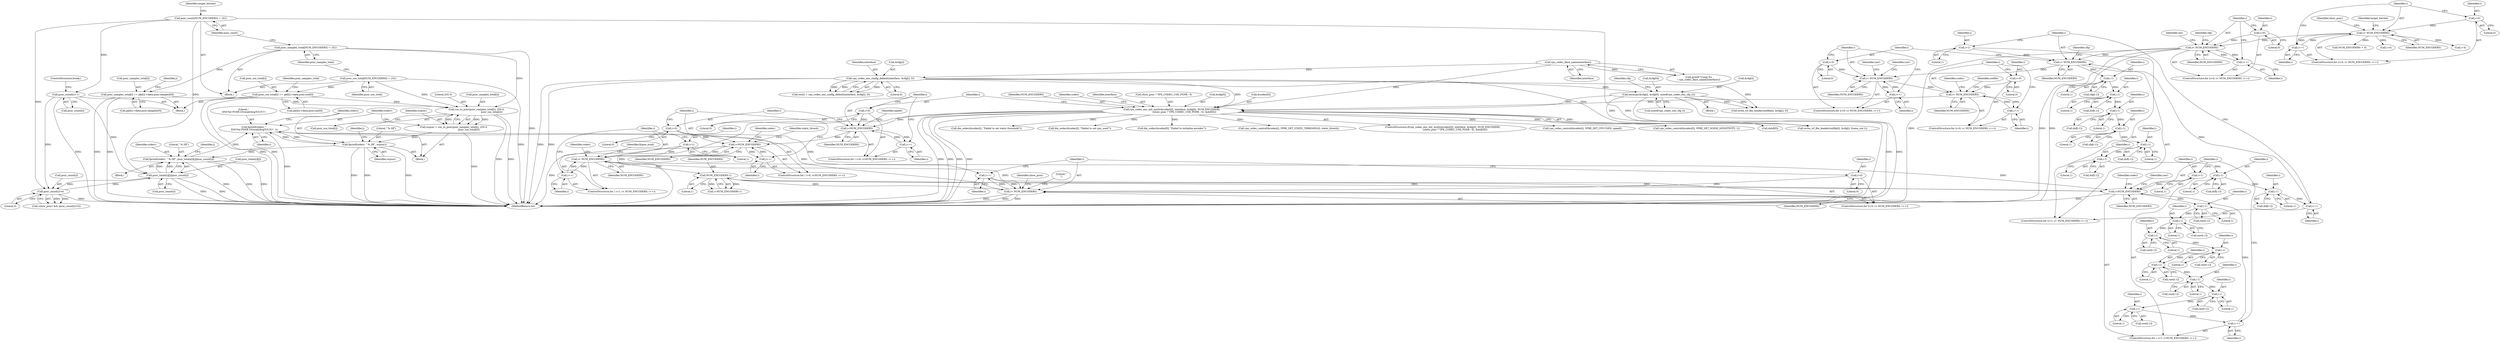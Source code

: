 digraph "0_Android_5a9753fca56f0eeb9f61e342b2fccffc364f9426_22@API" {
"1001216" [label="(Call,fprintf(stderr, \"\n ENC%d PSNR (Overall/Avg/Y/U/V)\", i))"];
"1001220" [label="(Call,fprintf(stderr, \" %.3lf\", ovpsnr))"];
"1001216" [label="(Call,fprintf(stderr, \"\n ENC%d PSNR (Overall/Avg/Y/U/V)\", i))"];
"1001234" [label="(Call,fprintf(stderr, \" %.3lf\", psnr_totals[i][j]/psnr_count[i]))"];
"1001237" [label="(Call,psnr_totals[i][j]/psnr_count[i])"];
"1001198" [label="(Call,psnr_count[i]>0)"];
"1000172" [label="(Call,psnr_count[NUM_ENCODERS] = {0})"];
"1001140" [label="(Call,psnr_count[i]++)"];
"1001189" [label="(Call,i< NUM_ENCODERS)"];
"1001192" [label="(Call,i++)"];
"1001186" [label="(Call,i=0)"];
"1000817" [label="(Call,i< NUM_ENCODERS)"];
"1000814" [label="(Call,i=1)"];
"1000820" [label="(Call,i++)"];
"1000775" [label="(Call,i<NUM_ENCODERS)"];
"1000772" [label="(Call,i=0)"];
"1000778" [label="(Call,i++)"];
"1000746" [label="(Call,i<NUM_ENCODERS)"];
"1000743" [label="(Call,i=0)"];
"1000749" [label="(Call,i++)"];
"1000717" [label="(Call,vpx_codec_enc_init_multi(&codec[0], interface, &cfg[0], NUM_ENCODERS,\n                                 (show_psnr ? VPX_CODEC_USE_PSNR : 0), &dsf[0]))"];
"1000315" [label="(Call,vpx_codec_enc_config_default(interface, &cfg[i], 0))"];
"1000197" [label="(Call,vpx_codec_iface_name(interface))"];
"1000491" [label="(Call,memcpy(&cfg[i], &cfg[0], sizeof(vpx_codec_enc_cfg_t)))"];
"1000698" [label="(Call,i< NUM_ENCODERS)"];
"1000695" [label="(Call,i=0)"];
"1000701" [label="(Call,i++)"];
"1000637" [label="(Call,i< NUM_ENCODERS)"];
"1000640" [label="(Call,i++)"];
"1000634" [label="(Call,i=0)"];
"1000485" [label="(Call,i< NUM_ENCODERS)"];
"1000488" [label="(Call,i++)"];
"1000601" [label="(Call,i-1)"];
"1000586" [label="(Call,i-1)"];
"1000570" [label="(Call,i-1)"];
"1000562" [label="(Call,i-1)"];
"1000555" [label="(Call,i-1)"];
"1000542" [label="(Call,i-1)"];
"1000534" [label="(Call,i-1)"];
"1000527" [label="(Call,i-1)"];
"1000482" [label="(Call,i=1)"];
"1000305" [label="(Call,i< NUM_ENCODERS)"];
"1000308" [label="(Call,i++)"];
"1000302" [label="(Call,i=0)"];
"1000253" [label="(Call,i< NUM_ENCODERS)"];
"1000250" [label="(Call,i=0)"];
"1000256" [label="(Call,i++)"];
"1001024" [label="(Call,NUM_ENCODERS-1)"];
"1000870" [label="(Call,i<NUM_ENCODERS)"];
"1000873" [label="(Call,i++)"];
"1000941" [label="(Call,i-1)"];
"1000934" [label="(Call,i-1)"];
"1000926" [label="(Call,i-1)"];
"1000917" [label="(Call,i-1)"];
"1000908" [label="(Call,i-1)"];
"1000899" [label="(Call,i-1)"];
"1000890" [label="(Call,i-1)"];
"1000881" [label="(Call,i-1)"];
"1000867" [label="(Call,i=1)"];
"1001206" [label="(Call,ovpsnr = sse_to_psnr(psnr_samples_total[i], 255.0,\n                                        psnr_sse_total[i]))"];
"1001208" [label="(Call,sse_to_psnr(psnr_samples_total[i], 255.0,\n                                        psnr_sse_total[i]))"];
"1000167" [label="(Call,psnr_samples_total[NUM_ENCODERS] = {0})"];
"1001115" [label="(Call,psnr_samples_total[i] += pkt[i]->data.psnr.samples[0])"];
"1001100" [label="(Call,psnr_sse_total[i] += pkt[i]->data.psnr.sse[0])"];
"1000164" [label="(Call,psnr_sse_total[NUM_ENCODERS] = {0})"];
"1000481" [label="(ControlStructure,for (i=1; i< NUM_ENCODERS; i++))"];
"1000783" [label="(Identifier,static_thresh)"];
"1000303" [label="(Identifier,i)"];
"1001144" [label="(ControlStructure,break;)"];
"1000637" [label="(Call,i< NUM_ENCODERS)"];
"1000869" [label="(Literal,1)"];
"1000754" [label="(Identifier,speed)"];
"1001236" [label="(Literal,\" %.3lf\")"];
"1000707" [label="(Call,write_ivf_file_header(outfile[i], &cfg[i], 0))"];
"1000870" [label="(Call,i<NUM_ENCODERS)"];
"1000195" [label="(Call,printf(\"Using %s\n\",vpx_codec_iface_name(interface)))"];
"1000305" [label="(Call,i< NUM_ENCODERS)"];
"1001238" [label="(Call,psnr_totals[i][j])"];
"1000816" [label="(Literal,1)"];
"1001101" [label="(Call,psnr_sse_total[i])"];
"1001206" [label="(Call,ovpsnr = sse_to_psnr(psnr_samples_total[i], 255.0,\n                                        psnr_sse_total[i]))"];
"1000747" [label="(Identifier,i)"];
"1000164" [label="(Call,psnr_sse_total[NUM_ENCODERS] = {0})"];
"1000705" [label="(Identifier,outfile)"];
"1000927" [label="(Identifier,i)"];
"1000492" [label="(Call,&cfg[i])"];
"1000603" [label="(Literal,1)"];
"1000897" [label="(Call,raw[i-1])"];
"1000919" [label="(Literal,1)"];
"1000765" [label="(Call,die_codec(&codec[i], \"Failed to set cpu_used\"))"];
"1000943" [label="(Literal,1)"];
"1000572" [label="(Literal,1)"];
"1001190" [label="(Identifier,i)"];
"1000315" [label="(Call,vpx_codec_enc_config_default(interface, &cfg[i], 0))"];
"1000936" [label="(Literal,1)"];
"1001192" [label="(Call,i++)"];
"1000135" [label="(Block,)"];
"1000827" [label="(Identifier,codec)"];
"1001233" [label="(Block,)"];
"1000868" [label="(Identifier,i)"];
"1000640" [label="(Call,i++)"];
"1000918" [label="(Identifier,i)"];
"1000636" [label="(Literal,0)"];
"1001191" [label="(Identifier,NUM_ENCODERS)"];
"1001185" [label="(ControlStructure,for (i=0; i< NUM_ENCODERS; i++))"];
"1000483" [label="(Identifier,i)"];
"1000776" [label="(Identifier,i)"];
"1000588" [label="(Literal,1)"];
"1001193" [label="(Identifier,i)"];
"1000867" [label="(Call,i=1)"];
"1000939" [label="(Call,raw[i-1])"];
"1000176" [label="(Identifier,target_bitrate)"];
"1000774" [label="(Literal,0)"];
"1000599" [label="(Call,dsf[i-1])"];
"1000308" [label="(Call,i++)"];
"1001025" [label="(Identifier,NUM_ENCODERS)"];
"1000746" [label="(Call,i<NUM_ENCODERS)"];
"1001213" [label="(Call,psnr_sse_total[i])"];
"1000587" [label="(Identifier,i)"];
"1000638" [label="(Identifier,i)"];
"1000563" [label="(Identifier,i)"];
"1000292" [label="(Identifier,show_psnr)"];
"1001219" [label="(Identifier,i)"];
"1000883" [label="(Literal,1)"];
"1001116" [label="(Call,psnr_samples_total[i])"];
"1000252" [label="(Literal,0)"];
"1000750" [label="(Identifier,i)"];
"1000694" [label="(ControlStructure,for (i=0; i< NUM_ENCODERS; i++))"];
"1000534" [label="(Call,i-1)"];
"1000772" [label="(Call,i=0)"];
"1000487" [label="(Identifier,NUM_ENCODERS)"];
"1000553" [label="(Call,cfg[i-1])"];
"1000536" [label="(Literal,1)"];
"1001237" [label="(Call,psnr_totals[i][j]/psnr_count[i])"];
"1000307" [label="(Identifier,NUM_ENCODERS)"];
"1000803" [label="(Identifier,codec)"];
"1001115" [label="(Call,psnr_samples_total[i] += pkt[i]->data.psnr.samples[0])"];
"1000494" [label="(Identifier,cfg)"];
"1001234" [label="(Call,fprintf(stderr, \" %.3lf\", psnr_totals[i][j]/psnr_count[i]))"];
"1000771" [label="(ControlStructure,for ( i=0; i<NUM_ENCODERS; i++))"];
"1000722" [label="(Identifier,interface)"];
"1000678" [label="(Identifier,raw)"];
"1001221" [label="(Identifier,stderr)"];
"1000198" [label="(Identifier,interface)"];
"1001119" [label="(Call,pkt[i]->data.psnr.samples[0])"];
"1000197" [label="(Call,vpx_codec_iface_name(interface))"];
"1000698" [label="(Call,i< NUM_ENCODERS)"];
"1000634" [label="(Call,i=0)"];
"1001002" [label="(Identifier,codec)"];
"1001026" [label="(Literal,1)"];
"1000564" [label="(Literal,1)"];
"1000316" [label="(Identifier,interface)"];
"1001207" [label="(Identifier,ovpsnr)"];
"1000165" [label="(Identifier,psnr_sse_total)"];
"1000311" [label="(Call,res[i] = vpx_codec_enc_config_default(interface, &cfg[i], 0))"];
"1001203" [label="(Block,)"];
"1000699" [label="(Identifier,i)"];
"1000562" [label="(Call,i-1)"];
"1000296" [label="(Call,NUM_ENCODERS + 4)"];
"1000881" [label="(Call,i-1)"];
"1000901" [label="(Literal,1)"];
"1001296" [label="(MethodReturn,int)"];
"1000723" [label="(Call,&cfg[0])"];
"1000505" [label="(Identifier,cfg)"];
"1000543" [label="(Identifier,i)"];
"1000736" [label="(Call,die_codec(&codec[0], \"Failed to initialize encoder\"))"];
"1000779" [label="(Identifier,i)"];
"1000890" [label="(Call,i-1)"];
"1001232" [label="(Identifier,j)"];
"1001293" [label="(Literal,\"\n\")"];
"1000525" [label="(Call,cfg[i-1])"];
"1000485" [label="(Call,i< NUM_ENCODERS)"];
"1001196" [label="(Call,(show_psnr) && (psnr_count[i]>0))"];
"1000871" [label="(Identifier,i)"];
"1000786" [label="(Call,vpx_codec_control(&codec[i], VP8E_SET_STATIC_THRESHOLD, static_thresh))"];
"1000586" [label="(Call,i-1)"];
"1000253" [label="(Call,i< NUM_ENCODERS)"];
"1000257" [label="(Identifier,i)"];
"1000872" [label="(Identifier,NUM_ENCODERS)"];
"1000817" [label="(Call,i< NUM_ENCODERS)"];
"1000818" [label="(Identifier,i)"];
"1001188" [label="(Literal,0)"];
"1000262" [label="(Identifier,target_bitrate)"];
"1001223" [label="(Identifier,ovpsnr)"];
"1001226" [label="(Identifier,j)"];
"1000716" [label="(ControlStructure,if(vpx_codec_enc_init_multi(&codec[0], interface, &cfg[0], NUM_ENCODERS,\n                                 (show_psnr ? VPX_CODEC_USE_PSNR : 0), &dsf[0])))"];
"1000529" [label="(Literal,1)"];
"1000647" [label="(Identifier,raw)"];
"1000288" [label="(Call,i+4)"];
"1000633" [label="(ControlStructure,for (i=0; i< NUM_ENCODERS; i++))"];
"1000527" [label="(Call,i-1)"];
"1000909" [label="(Identifier,i)"];
"1000302" [label="(Call,i=0)"];
"1001117" [label="(Identifier,psnr_samples_total)"];
"1001235" [label="(Identifier,stderr)"];
"1000700" [label="(Identifier,NUM_ENCODERS)"];
"1000601" [label="(Call,i-1)"];
"1000934" [label="(Call,i-1)"];
"1000556" [label="(Identifier,i)"];
"1000584" [label="(Call,dsf[i-1])"];
"1000926" [label="(Call,i-1)"];
"1001187" [label="(Identifier,i)"];
"1001212" [label="(Literal,255.0)"];
"1000778" [label="(Call,i++)"];
"1000304" [label="(Literal,0)"];
"1000251" [label="(Identifier,i)"];
"1000942" [label="(Identifier,i)"];
"1000906" [label="(Call,raw[i-1])"];
"1000866" [label="(ControlStructure,for ( i=1; i<NUM_ENCODERS; i++))"];
"1000819" [label="(Identifier,NUM_ENCODERS)"];
"1000602" [label="(Identifier,i)"];
"1000568" [label="(Call,dsf[i-1])"];
"1000928" [label="(Literal,1)"];
"1000900" [label="(Identifier,i)"];
"1000888" [label="(Call,raw[i-1])"];
"1001141" [label="(Call,psnr_count[i])"];
"1000313" [label="(Identifier,res)"];
"1000486" [label="(Identifier,i)"];
"1000306" [label="(Identifier,i)"];
"1000814" [label="(Call,i=1)"];
"1000540" [label="(Call,dsf[i-1])"];
"1001209" [label="(Call,psnr_samples_total[i])"];
"1001217" [label="(Identifier,stderr)"];
"1000758" [label="(Call,vpx_codec_control(&codec[i], VP8E_SET_CPUUSED, speed))"];
"1000249" [label="(ControlStructure,for (i=0; i< NUM_ENCODERS; i++))"];
"1001100" [label="(Call,psnr_sse_total[i] += pkt[i]->data.psnr.sse[0])"];
"1000250" [label="(Call,i=0)"];
"1000718" [label="(Call,&codec[0])"];
"1001104" [label="(Call,pkt[i]->data.psnr.sse[0])"];
"1000815" [label="(Identifier,i)"];
"1000777" [label="(Identifier,NUM_ENCODERS)"];
"1000743" [label="(Call,i=0)"];
"1000773" [label="(Identifier,i)"];
"1000255" [label="(Identifier,NUM_ENCODERS)"];
"1000542" [label="(Call,i-1)"];
"1001186" [label="(Call,i=0)"];
"1000173" [label="(Identifier,psnr_count)"];
"1000167" [label="(Call,psnr_samples_total[NUM_ENCODERS] = {0})"];
"1000800" [label="(Call,vpx_codec_control(&codec[0], VP8E_SET_NOISE_SENSITIVITY, 1))"];
"1001189" [label="(Call,i< NUM_ENCODERS)"];
"1000555" [label="(Call,i-1)"];
"1001243" [label="(Call,psnr_count[i])"];
"1000899" [label="(Call,i-1)"];
"1000641" [label="(Identifier,i)"];
"1000908" [label="(Call,i-1)"];
"1001218" [label="(Literal,\"\n ENC%d PSNR (Overall/Avg/Y/U/V)\")"];
"1000571" [label="(Identifier,i)"];
"1001197" [label="(Identifier,show_psnr)"];
"1000745" [label="(Literal,0)"];
"1000321" [label="(Literal,0)"];
"1000702" [label="(Identifier,i)"];
"1000892" [label="(Literal,1)"];
"1000535" [label="(Identifier,i)"];
"1000727" [label="(Identifier,NUM_ENCODERS)"];
"1000309" [label="(Identifier,i)"];
"1001220" [label="(Call,fprintf(stderr, \" %.3lf\", ovpsnr))"];
"1000570" [label="(Call,i-1)"];
"1000744" [label="(Identifier,i)"];
"1000544" [label="(Literal,1)"];
"1000557" [label="(Literal,1)"];
"1000874" [label="(Identifier,i)"];
"1000484" [label="(Literal,1)"];
"1000932" [label="(Call,raw[i-1])"];
"1000873" [label="(Call,i++)"];
"1000820" [label="(Call,i++)"];
"1001202" [label="(Literal,0)"];
"1000732" [label="(Call,&dsf[0])"];
"1000749" [label="(Call,i++)"];
"1000739" [label="(Identifier,codec)"];
"1000491" [label="(Call,memcpy(&cfg[i], &cfg[0], sizeof(vpx_codec_enc_cfg_t)))"];
"1000696" [label="(Identifier,i)"];
"1000280" [label="(Call,i+4)"];
"1000941" [label="(Call,i-1)"];
"1000775" [label="(Call,i<NUM_ENCODERS)"];
"1000317" [label="(Call,&cfg[i])"];
"1000720" [label="(Identifier,codec)"];
"1001199" [label="(Call,psnr_count[i])"];
"1001208" [label="(Call,sse_to_psnr(psnr_samples_total[i], 255.0,\n                                        psnr_sse_total[i]))"];
"1000560" [label="(Call,dsf[i-1])"];
"1000728" [label="(Call,show_psnr ? VPX_CODEC_USE_PSNR : 0)"];
"1001277" [label="(Call,write_ivf_file_header(outfile[i], &cfg[i], frame_cnt-1))"];
"1000532" [label="(Call,dsf[i-1])"];
"1000924" [label="(Call,raw[i-1])"];
"1000500" [label="(Call,sizeof(vpx_codec_enc_cfg_t))"];
"1000338" [label="(Identifier,cfg)"];
"1000301" [label="(ControlStructure,for (i=0; i< NUM_ENCODERS; i++))"];
"1000935" [label="(Identifier,i)"];
"1001022" [label="(Call,i=NUM_ENCODERS-1)"];
"1001098" [label="(Block,)"];
"1000639" [label="(Identifier,NUM_ENCODERS)"];
"1000254" [label="(Identifier,i)"];
"1000880" [label="(Identifier,raw)"];
"1001222" [label="(Literal,\" %.3lf\")"];
"1000882" [label="(Identifier,i)"];
"1000697" [label="(Literal,0)"];
"1000793" [label="(Call,die_codec(&codec[i], \"Failed to set static threshold\"))"];
"1000490" [label="(Block,)"];
"1000748" [label="(Identifier,NUM_ENCODERS)"];
"1001140" [label="(Call,psnr_count[i]++)"];
"1000742" [label="(ControlStructure,for ( i=0; i<NUM_ENCODERS; i++))"];
"1000891" [label="(Identifier,i)"];
"1001198" [label="(Call,psnr_count[i]>0)"];
"1000917" [label="(Call,i-1)"];
"1001132" [label="(Identifier,j)"];
"1000168" [label="(Identifier,psnr_samples_total)"];
"1000482" [label="(Call,i=1)"];
"1000489" [label="(Identifier,i)"];
"1000701" [label="(Call,i++)"];
"1000910" [label="(Literal,1)"];
"1000915" [label="(Call,raw[i-1])"];
"1001216" [label="(Call,fprintf(stderr, \"\n ENC%d PSNR (Overall/Avg/Y/U/V)\", i))"];
"1000528" [label="(Identifier,i)"];
"1001024" [label="(Call,NUM_ENCODERS-1)"];
"1000256" [label="(Call,i++)"];
"1000821" [label="(Identifier,i)"];
"1000635" [label="(Identifier,i)"];
"1000496" [label="(Call,&cfg[0])"];
"1000879" [label="(Call,raw[i-1])"];
"1000488" [label="(Call,i++)"];
"1000813" [label="(ControlStructure,for ( i=1; i< NUM_ENCODERS; i++))"];
"1000838" [label="(Identifier,frame_avail)"];
"1000172" [label="(Call,psnr_count[NUM_ENCODERS] = {0})"];
"1000717" [label="(Call,vpx_codec_enc_init_multi(&codec[0], interface, &cfg[0], NUM_ENCODERS,\n                                 (show_psnr ? VPX_CODEC_USE_PSNR : 0), &dsf[0]))"];
"1000695" [label="(Call,i=0)"];
"1001216" -> "1001203"  [label="AST: "];
"1001216" -> "1001219"  [label="CFG: "];
"1001217" -> "1001216"  [label="AST: "];
"1001218" -> "1001216"  [label="AST: "];
"1001219" -> "1001216"  [label="AST: "];
"1001221" -> "1001216"  [label="CFG: "];
"1001216" -> "1001296"  [label="DDG: "];
"1001216" -> "1001192"  [label="DDG: "];
"1001220" -> "1001216"  [label="DDG: "];
"1001234" -> "1001216"  [label="DDG: "];
"1001189" -> "1001216"  [label="DDG: "];
"1001216" -> "1001220"  [label="DDG: "];
"1001220" -> "1001203"  [label="AST: "];
"1001220" -> "1001223"  [label="CFG: "];
"1001221" -> "1001220"  [label="AST: "];
"1001222" -> "1001220"  [label="AST: "];
"1001223" -> "1001220"  [label="AST: "];
"1001226" -> "1001220"  [label="CFG: "];
"1001220" -> "1001296"  [label="DDG: "];
"1001220" -> "1001296"  [label="DDG: "];
"1001220" -> "1001296"  [label="DDG: "];
"1001206" -> "1001220"  [label="DDG: "];
"1001220" -> "1001234"  [label="DDG: "];
"1001234" -> "1001233"  [label="AST: "];
"1001234" -> "1001237"  [label="CFG: "];
"1001235" -> "1001234"  [label="AST: "];
"1001236" -> "1001234"  [label="AST: "];
"1001237" -> "1001234"  [label="AST: "];
"1001232" -> "1001234"  [label="CFG: "];
"1001234" -> "1001296"  [label="DDG: "];
"1001234" -> "1001296"  [label="DDG: "];
"1001234" -> "1001296"  [label="DDG: "];
"1001237" -> "1001234"  [label="DDG: "];
"1001237" -> "1001234"  [label="DDG: "];
"1001237" -> "1001243"  [label="CFG: "];
"1001238" -> "1001237"  [label="AST: "];
"1001243" -> "1001237"  [label="AST: "];
"1001237" -> "1001296"  [label="DDG: "];
"1001237" -> "1001296"  [label="DDG: "];
"1001237" -> "1001198"  [label="DDG: "];
"1001198" -> "1001237"  [label="DDG: "];
"1000172" -> "1001237"  [label="DDG: "];
"1001140" -> "1001237"  [label="DDG: "];
"1001198" -> "1001196"  [label="AST: "];
"1001198" -> "1001202"  [label="CFG: "];
"1001199" -> "1001198"  [label="AST: "];
"1001202" -> "1001198"  [label="AST: "];
"1001196" -> "1001198"  [label="CFG: "];
"1001198" -> "1001296"  [label="DDG: "];
"1001198" -> "1001196"  [label="DDG: "];
"1001198" -> "1001196"  [label="DDG: "];
"1000172" -> "1001198"  [label="DDG: "];
"1001140" -> "1001198"  [label="DDG: "];
"1000172" -> "1000135"  [label="AST: "];
"1000172" -> "1000173"  [label="CFG: "];
"1000173" -> "1000172"  [label="AST: "];
"1000176" -> "1000172"  [label="CFG: "];
"1000172" -> "1001296"  [label="DDG: "];
"1000172" -> "1001140"  [label="DDG: "];
"1001140" -> "1001098"  [label="AST: "];
"1001140" -> "1001141"  [label="CFG: "];
"1001141" -> "1001140"  [label="AST: "];
"1001144" -> "1001140"  [label="CFG: "];
"1001140" -> "1001296"  [label="DDG: "];
"1001189" -> "1001185"  [label="AST: "];
"1001189" -> "1001191"  [label="CFG: "];
"1001190" -> "1001189"  [label="AST: "];
"1001191" -> "1001189"  [label="AST: "];
"1001197" -> "1001189"  [label="CFG: "];
"1001293" -> "1001189"  [label="CFG: "];
"1001189" -> "1001296"  [label="DDG: "];
"1001189" -> "1001296"  [label="DDG: "];
"1001189" -> "1001296"  [label="DDG: "];
"1001192" -> "1001189"  [label="DDG: "];
"1001186" -> "1001189"  [label="DDG: "];
"1000817" -> "1001189"  [label="DDG: "];
"1001024" -> "1001189"  [label="DDG: "];
"1001189" -> "1001192"  [label="DDG: "];
"1001192" -> "1001185"  [label="AST: "];
"1001192" -> "1001193"  [label="CFG: "];
"1001193" -> "1001192"  [label="AST: "];
"1001190" -> "1001192"  [label="CFG: "];
"1001186" -> "1001185"  [label="AST: "];
"1001186" -> "1001188"  [label="CFG: "];
"1001187" -> "1001186"  [label="AST: "];
"1001188" -> "1001186"  [label="AST: "];
"1001190" -> "1001186"  [label="CFG: "];
"1000817" -> "1000813"  [label="AST: "];
"1000817" -> "1000819"  [label="CFG: "];
"1000818" -> "1000817"  [label="AST: "];
"1000819" -> "1000817"  [label="AST: "];
"1000827" -> "1000817"  [label="CFG: "];
"1000838" -> "1000817"  [label="CFG: "];
"1000814" -> "1000817"  [label="DDG: "];
"1000820" -> "1000817"  [label="DDG: "];
"1000775" -> "1000817"  [label="DDG: "];
"1000817" -> "1000820"  [label="DDG: "];
"1000817" -> "1000870"  [label="DDG: "];
"1000817" -> "1001024"  [label="DDG: "];
"1000814" -> "1000813"  [label="AST: "];
"1000814" -> "1000816"  [label="CFG: "];
"1000815" -> "1000814"  [label="AST: "];
"1000816" -> "1000814"  [label="AST: "];
"1000818" -> "1000814"  [label="CFG: "];
"1000820" -> "1000813"  [label="AST: "];
"1000820" -> "1000821"  [label="CFG: "];
"1000821" -> "1000820"  [label="AST: "];
"1000818" -> "1000820"  [label="CFG: "];
"1000775" -> "1000771"  [label="AST: "];
"1000775" -> "1000777"  [label="CFG: "];
"1000776" -> "1000775"  [label="AST: "];
"1000777" -> "1000775"  [label="AST: "];
"1000783" -> "1000775"  [label="CFG: "];
"1000803" -> "1000775"  [label="CFG: "];
"1000775" -> "1001296"  [label="DDG: "];
"1000772" -> "1000775"  [label="DDG: "];
"1000778" -> "1000775"  [label="DDG: "];
"1000746" -> "1000775"  [label="DDG: "];
"1000775" -> "1000778"  [label="DDG: "];
"1000772" -> "1000771"  [label="AST: "];
"1000772" -> "1000774"  [label="CFG: "];
"1000773" -> "1000772"  [label="AST: "];
"1000774" -> "1000772"  [label="AST: "];
"1000776" -> "1000772"  [label="CFG: "];
"1000778" -> "1000771"  [label="AST: "];
"1000778" -> "1000779"  [label="CFG: "];
"1000779" -> "1000778"  [label="AST: "];
"1000776" -> "1000778"  [label="CFG: "];
"1000746" -> "1000742"  [label="AST: "];
"1000746" -> "1000748"  [label="CFG: "];
"1000747" -> "1000746"  [label="AST: "];
"1000748" -> "1000746"  [label="AST: "];
"1000754" -> "1000746"  [label="CFG: "];
"1000773" -> "1000746"  [label="CFG: "];
"1000743" -> "1000746"  [label="DDG: "];
"1000749" -> "1000746"  [label="DDG: "];
"1000717" -> "1000746"  [label="DDG: "];
"1000746" -> "1000749"  [label="DDG: "];
"1000743" -> "1000742"  [label="AST: "];
"1000743" -> "1000745"  [label="CFG: "];
"1000744" -> "1000743"  [label="AST: "];
"1000745" -> "1000743"  [label="AST: "];
"1000747" -> "1000743"  [label="CFG: "];
"1000749" -> "1000742"  [label="AST: "];
"1000749" -> "1000750"  [label="CFG: "];
"1000750" -> "1000749"  [label="AST: "];
"1000747" -> "1000749"  [label="CFG: "];
"1000717" -> "1000716"  [label="AST: "];
"1000717" -> "1000732"  [label="CFG: "];
"1000718" -> "1000717"  [label="AST: "];
"1000722" -> "1000717"  [label="AST: "];
"1000723" -> "1000717"  [label="AST: "];
"1000727" -> "1000717"  [label="AST: "];
"1000728" -> "1000717"  [label="AST: "];
"1000732" -> "1000717"  [label="AST: "];
"1000739" -> "1000717"  [label="CFG: "];
"1000744" -> "1000717"  [label="CFG: "];
"1000717" -> "1001296"  [label="DDG: "];
"1000717" -> "1001296"  [label="DDG: "];
"1000717" -> "1001296"  [label="DDG: "];
"1000717" -> "1001296"  [label="DDG: "];
"1000717" -> "1001296"  [label="DDG: "];
"1000315" -> "1000717"  [label="DDG: "];
"1000197" -> "1000717"  [label="DDG: "];
"1000491" -> "1000717"  [label="DDG: "];
"1000698" -> "1000717"  [label="DDG: "];
"1000717" -> "1000736"  [label="DDG: "];
"1000717" -> "1000758"  [label="DDG: "];
"1000717" -> "1000765"  [label="DDG: "];
"1000717" -> "1000786"  [label="DDG: "];
"1000717" -> "1000793"  [label="DDG: "];
"1000717" -> "1000800"  [label="DDG: "];
"1000717" -> "1001277"  [label="DDG: "];
"1000315" -> "1000311"  [label="AST: "];
"1000315" -> "1000321"  [label="CFG: "];
"1000316" -> "1000315"  [label="AST: "];
"1000317" -> "1000315"  [label="AST: "];
"1000321" -> "1000315"  [label="AST: "];
"1000311" -> "1000315"  [label="CFG: "];
"1000315" -> "1001296"  [label="DDG: "];
"1000315" -> "1001296"  [label="DDG: "];
"1000315" -> "1000311"  [label="DDG: "];
"1000315" -> "1000311"  [label="DDG: "];
"1000315" -> "1000311"  [label="DDG: "];
"1000197" -> "1000315"  [label="DDG: "];
"1000315" -> "1000491"  [label="DDG: "];
"1000315" -> "1000707"  [label="DDG: "];
"1000315" -> "1001277"  [label="DDG: "];
"1000197" -> "1000195"  [label="AST: "];
"1000197" -> "1000198"  [label="CFG: "];
"1000198" -> "1000197"  [label="AST: "];
"1000195" -> "1000197"  [label="CFG: "];
"1000197" -> "1000195"  [label="DDG: "];
"1000491" -> "1000490"  [label="AST: "];
"1000491" -> "1000500"  [label="CFG: "];
"1000492" -> "1000491"  [label="AST: "];
"1000496" -> "1000491"  [label="AST: "];
"1000500" -> "1000491"  [label="AST: "];
"1000505" -> "1000491"  [label="CFG: "];
"1000491" -> "1001296"  [label="DDG: "];
"1000491" -> "1001296"  [label="DDG: "];
"1000491" -> "1000707"  [label="DDG: "];
"1000491" -> "1000707"  [label="DDG: "];
"1000491" -> "1001277"  [label="DDG: "];
"1000698" -> "1000694"  [label="AST: "];
"1000698" -> "1000700"  [label="CFG: "];
"1000699" -> "1000698"  [label="AST: "];
"1000700" -> "1000698"  [label="AST: "];
"1000705" -> "1000698"  [label="CFG: "];
"1000720" -> "1000698"  [label="CFG: "];
"1000695" -> "1000698"  [label="DDG: "];
"1000701" -> "1000698"  [label="DDG: "];
"1000637" -> "1000698"  [label="DDG: "];
"1000698" -> "1000701"  [label="DDG: "];
"1000695" -> "1000694"  [label="AST: "];
"1000695" -> "1000697"  [label="CFG: "];
"1000696" -> "1000695"  [label="AST: "];
"1000697" -> "1000695"  [label="AST: "];
"1000699" -> "1000695"  [label="CFG: "];
"1000701" -> "1000694"  [label="AST: "];
"1000701" -> "1000702"  [label="CFG: "];
"1000702" -> "1000701"  [label="AST: "];
"1000699" -> "1000701"  [label="CFG: "];
"1000637" -> "1000633"  [label="AST: "];
"1000637" -> "1000639"  [label="CFG: "];
"1000638" -> "1000637"  [label="AST: "];
"1000639" -> "1000637"  [label="AST: "];
"1000647" -> "1000637"  [label="CFG: "];
"1000678" -> "1000637"  [label="CFG: "];
"1000640" -> "1000637"  [label="DDG: "];
"1000634" -> "1000637"  [label="DDG: "];
"1000485" -> "1000637"  [label="DDG: "];
"1000637" -> "1000640"  [label="DDG: "];
"1000640" -> "1000633"  [label="AST: "];
"1000640" -> "1000641"  [label="CFG: "];
"1000641" -> "1000640"  [label="AST: "];
"1000638" -> "1000640"  [label="CFG: "];
"1000634" -> "1000633"  [label="AST: "];
"1000634" -> "1000636"  [label="CFG: "];
"1000635" -> "1000634"  [label="AST: "];
"1000636" -> "1000634"  [label="AST: "];
"1000638" -> "1000634"  [label="CFG: "];
"1000485" -> "1000481"  [label="AST: "];
"1000485" -> "1000487"  [label="CFG: "];
"1000486" -> "1000485"  [label="AST: "];
"1000487" -> "1000485"  [label="AST: "];
"1000494" -> "1000485"  [label="CFG: "];
"1000635" -> "1000485"  [label="CFG: "];
"1000488" -> "1000485"  [label="DDG: "];
"1000482" -> "1000485"  [label="DDG: "];
"1000305" -> "1000485"  [label="DDG: "];
"1000485" -> "1000527"  [label="DDG: "];
"1000488" -> "1000481"  [label="AST: "];
"1000488" -> "1000489"  [label="CFG: "];
"1000489" -> "1000488"  [label="AST: "];
"1000486" -> "1000488"  [label="CFG: "];
"1000601" -> "1000488"  [label="DDG: "];
"1000601" -> "1000599"  [label="AST: "];
"1000601" -> "1000603"  [label="CFG: "];
"1000602" -> "1000601"  [label="AST: "];
"1000603" -> "1000601"  [label="AST: "];
"1000599" -> "1000601"  [label="CFG: "];
"1000586" -> "1000601"  [label="DDG: "];
"1000586" -> "1000584"  [label="AST: "];
"1000586" -> "1000588"  [label="CFG: "];
"1000587" -> "1000586"  [label="AST: "];
"1000588" -> "1000586"  [label="AST: "];
"1000584" -> "1000586"  [label="CFG: "];
"1000570" -> "1000586"  [label="DDG: "];
"1000570" -> "1000568"  [label="AST: "];
"1000570" -> "1000572"  [label="CFG: "];
"1000571" -> "1000570"  [label="AST: "];
"1000572" -> "1000570"  [label="AST: "];
"1000568" -> "1000570"  [label="CFG: "];
"1000562" -> "1000570"  [label="DDG: "];
"1000562" -> "1000560"  [label="AST: "];
"1000562" -> "1000564"  [label="CFG: "];
"1000563" -> "1000562"  [label="AST: "];
"1000564" -> "1000562"  [label="AST: "];
"1000560" -> "1000562"  [label="CFG: "];
"1000555" -> "1000562"  [label="DDG: "];
"1000555" -> "1000553"  [label="AST: "];
"1000555" -> "1000557"  [label="CFG: "];
"1000556" -> "1000555"  [label="AST: "];
"1000557" -> "1000555"  [label="AST: "];
"1000553" -> "1000555"  [label="CFG: "];
"1000542" -> "1000555"  [label="DDG: "];
"1000542" -> "1000540"  [label="AST: "];
"1000542" -> "1000544"  [label="CFG: "];
"1000543" -> "1000542"  [label="AST: "];
"1000544" -> "1000542"  [label="AST: "];
"1000540" -> "1000542"  [label="CFG: "];
"1000534" -> "1000542"  [label="DDG: "];
"1000534" -> "1000532"  [label="AST: "];
"1000534" -> "1000536"  [label="CFG: "];
"1000535" -> "1000534"  [label="AST: "];
"1000536" -> "1000534"  [label="AST: "];
"1000532" -> "1000534"  [label="CFG: "];
"1000527" -> "1000534"  [label="DDG: "];
"1000527" -> "1000525"  [label="AST: "];
"1000527" -> "1000529"  [label="CFG: "];
"1000528" -> "1000527"  [label="AST: "];
"1000529" -> "1000527"  [label="AST: "];
"1000525" -> "1000527"  [label="CFG: "];
"1000482" -> "1000481"  [label="AST: "];
"1000482" -> "1000484"  [label="CFG: "];
"1000483" -> "1000482"  [label="AST: "];
"1000484" -> "1000482"  [label="AST: "];
"1000486" -> "1000482"  [label="CFG: "];
"1000305" -> "1000301"  [label="AST: "];
"1000305" -> "1000307"  [label="CFG: "];
"1000306" -> "1000305"  [label="AST: "];
"1000307" -> "1000305"  [label="AST: "];
"1000313" -> "1000305"  [label="CFG: "];
"1000338" -> "1000305"  [label="CFG: "];
"1000305" -> "1001296"  [label="DDG: "];
"1000305" -> "1001296"  [label="DDG: "];
"1000305" -> "1001296"  [label="DDG: "];
"1000308" -> "1000305"  [label="DDG: "];
"1000302" -> "1000305"  [label="DDG: "];
"1000253" -> "1000305"  [label="DDG: "];
"1000305" -> "1000308"  [label="DDG: "];
"1000308" -> "1000301"  [label="AST: "];
"1000308" -> "1000309"  [label="CFG: "];
"1000309" -> "1000308"  [label="AST: "];
"1000306" -> "1000308"  [label="CFG: "];
"1000302" -> "1000301"  [label="AST: "];
"1000302" -> "1000304"  [label="CFG: "];
"1000303" -> "1000302"  [label="AST: "];
"1000304" -> "1000302"  [label="AST: "];
"1000306" -> "1000302"  [label="CFG: "];
"1000253" -> "1000249"  [label="AST: "];
"1000253" -> "1000255"  [label="CFG: "];
"1000254" -> "1000253"  [label="AST: "];
"1000255" -> "1000253"  [label="AST: "];
"1000262" -> "1000253"  [label="CFG: "];
"1000292" -> "1000253"  [label="CFG: "];
"1000250" -> "1000253"  [label="DDG: "];
"1000256" -> "1000253"  [label="DDG: "];
"1000253" -> "1000256"  [label="DDG: "];
"1000253" -> "1000280"  [label="DDG: "];
"1000253" -> "1000288"  [label="DDG: "];
"1000253" -> "1000296"  [label="DDG: "];
"1000250" -> "1000249"  [label="AST: "];
"1000250" -> "1000252"  [label="CFG: "];
"1000251" -> "1000250"  [label="AST: "];
"1000252" -> "1000250"  [label="AST: "];
"1000254" -> "1000250"  [label="CFG: "];
"1000256" -> "1000249"  [label="AST: "];
"1000256" -> "1000257"  [label="CFG: "];
"1000257" -> "1000256"  [label="AST: "];
"1000254" -> "1000256"  [label="CFG: "];
"1001024" -> "1001022"  [label="AST: "];
"1001024" -> "1001026"  [label="CFG: "];
"1001025" -> "1001024"  [label="AST: "];
"1001026" -> "1001024"  [label="AST: "];
"1001022" -> "1001024"  [label="CFG: "];
"1001024" -> "1000870"  [label="DDG: "];
"1001024" -> "1001022"  [label="DDG: "];
"1001024" -> "1001022"  [label="DDG: "];
"1000870" -> "1001024"  [label="DDG: "];
"1000870" -> "1000866"  [label="AST: "];
"1000870" -> "1000872"  [label="CFG: "];
"1000871" -> "1000870"  [label="AST: "];
"1000872" -> "1000870"  [label="AST: "];
"1000880" -> "1000870"  [label="CFG: "];
"1001002" -> "1000870"  [label="CFG: "];
"1000870" -> "1001296"  [label="DDG: "];
"1000873" -> "1000870"  [label="DDG: "];
"1000867" -> "1000870"  [label="DDG: "];
"1000870" -> "1000881"  [label="DDG: "];
"1000873" -> "1000866"  [label="AST: "];
"1000873" -> "1000874"  [label="CFG: "];
"1000874" -> "1000873"  [label="AST: "];
"1000871" -> "1000873"  [label="CFG: "];
"1000941" -> "1000873"  [label="DDG: "];
"1000941" -> "1000939"  [label="AST: "];
"1000941" -> "1000943"  [label="CFG: "];
"1000942" -> "1000941"  [label="AST: "];
"1000943" -> "1000941"  [label="AST: "];
"1000939" -> "1000941"  [label="CFG: "];
"1000934" -> "1000941"  [label="DDG: "];
"1000934" -> "1000932"  [label="AST: "];
"1000934" -> "1000936"  [label="CFG: "];
"1000935" -> "1000934"  [label="AST: "];
"1000936" -> "1000934"  [label="AST: "];
"1000932" -> "1000934"  [label="CFG: "];
"1000926" -> "1000934"  [label="DDG: "];
"1000926" -> "1000924"  [label="AST: "];
"1000926" -> "1000928"  [label="CFG: "];
"1000927" -> "1000926"  [label="AST: "];
"1000928" -> "1000926"  [label="AST: "];
"1000924" -> "1000926"  [label="CFG: "];
"1000917" -> "1000926"  [label="DDG: "];
"1000917" -> "1000915"  [label="AST: "];
"1000917" -> "1000919"  [label="CFG: "];
"1000918" -> "1000917"  [label="AST: "];
"1000919" -> "1000917"  [label="AST: "];
"1000915" -> "1000917"  [label="CFG: "];
"1000908" -> "1000917"  [label="DDG: "];
"1000908" -> "1000906"  [label="AST: "];
"1000908" -> "1000910"  [label="CFG: "];
"1000909" -> "1000908"  [label="AST: "];
"1000910" -> "1000908"  [label="AST: "];
"1000906" -> "1000908"  [label="CFG: "];
"1000899" -> "1000908"  [label="DDG: "];
"1000899" -> "1000897"  [label="AST: "];
"1000899" -> "1000901"  [label="CFG: "];
"1000900" -> "1000899"  [label="AST: "];
"1000901" -> "1000899"  [label="AST: "];
"1000897" -> "1000899"  [label="CFG: "];
"1000890" -> "1000899"  [label="DDG: "];
"1000890" -> "1000888"  [label="AST: "];
"1000890" -> "1000892"  [label="CFG: "];
"1000891" -> "1000890"  [label="AST: "];
"1000892" -> "1000890"  [label="AST: "];
"1000888" -> "1000890"  [label="CFG: "];
"1000881" -> "1000890"  [label="DDG: "];
"1000881" -> "1000879"  [label="AST: "];
"1000881" -> "1000883"  [label="CFG: "];
"1000882" -> "1000881"  [label="AST: "];
"1000883" -> "1000881"  [label="AST: "];
"1000879" -> "1000881"  [label="CFG: "];
"1000867" -> "1000866"  [label="AST: "];
"1000867" -> "1000869"  [label="CFG: "];
"1000868" -> "1000867"  [label="AST: "];
"1000869" -> "1000867"  [label="AST: "];
"1000871" -> "1000867"  [label="CFG: "];
"1001206" -> "1001203"  [label="AST: "];
"1001206" -> "1001208"  [label="CFG: "];
"1001207" -> "1001206"  [label="AST: "];
"1001208" -> "1001206"  [label="AST: "];
"1001217" -> "1001206"  [label="CFG: "];
"1001206" -> "1001296"  [label="DDG: "];
"1001208" -> "1001206"  [label="DDG: "];
"1001208" -> "1001206"  [label="DDG: "];
"1001208" -> "1001206"  [label="DDG: "];
"1001208" -> "1001213"  [label="CFG: "];
"1001209" -> "1001208"  [label="AST: "];
"1001212" -> "1001208"  [label="AST: "];
"1001213" -> "1001208"  [label="AST: "];
"1001208" -> "1001296"  [label="DDG: "];
"1001208" -> "1001296"  [label="DDG: "];
"1000167" -> "1001208"  [label="DDG: "];
"1001115" -> "1001208"  [label="DDG: "];
"1001100" -> "1001208"  [label="DDG: "];
"1000164" -> "1001208"  [label="DDG: "];
"1000167" -> "1000135"  [label="AST: "];
"1000167" -> "1000168"  [label="CFG: "];
"1000168" -> "1000167"  [label="AST: "];
"1000173" -> "1000167"  [label="CFG: "];
"1000167" -> "1001296"  [label="DDG: "];
"1000167" -> "1001115"  [label="DDG: "];
"1001115" -> "1001098"  [label="AST: "];
"1001115" -> "1001119"  [label="CFG: "];
"1001116" -> "1001115"  [label="AST: "];
"1001119" -> "1001115"  [label="AST: "];
"1001132" -> "1001115"  [label="CFG: "];
"1001115" -> "1001296"  [label="DDG: "];
"1001115" -> "1001296"  [label="DDG: "];
"1001100" -> "1001098"  [label="AST: "];
"1001100" -> "1001104"  [label="CFG: "];
"1001101" -> "1001100"  [label="AST: "];
"1001104" -> "1001100"  [label="AST: "];
"1001117" -> "1001100"  [label="CFG: "];
"1001100" -> "1001296"  [label="DDG: "];
"1001100" -> "1001296"  [label="DDG: "];
"1000164" -> "1001100"  [label="DDG: "];
"1000164" -> "1000135"  [label="AST: "];
"1000164" -> "1000165"  [label="CFG: "];
"1000165" -> "1000164"  [label="AST: "];
"1000168" -> "1000164"  [label="CFG: "];
"1000164" -> "1001296"  [label="DDG: "];
}
